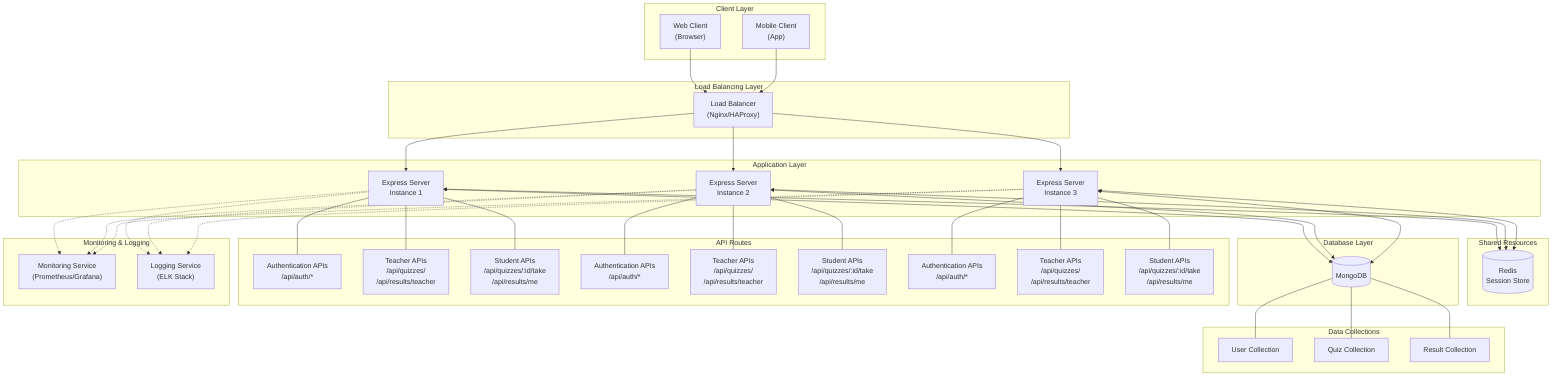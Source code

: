 flowchart TD
    subgraph "Client Layer"
        WebClient["Web Client\n(Browser)"]
        MobileClient["Mobile Client\n(App)"]
    end

    subgraph "Load Balancing Layer"
        LB["Load Balancer\n(Nginx/HAProxy)"]
        WebClient --> LB
        MobileClient --> LB
    end

    subgraph "Application Layer"
        LB --> Server1["Express Server\nInstance 1"]
        LB --> Server2["Express Server\nInstance 2"]
        LB --> Server3["Express Server\nInstance 3"]
    end

    subgraph "Shared Resources"
        SessionStore[(Redis\nSession Store)]
        Server1 <--> SessionStore
        Server2 <--> SessionStore
        Server3 <--> SessionStore
    end

    subgraph "Database Layer"
        MongoDB[(MongoDB)]
        Server1 <--> MongoDB
        Server2 <--> MongoDB
        Server3 <--> MongoDB
    end

    subgraph "API Routes"
        Server1 --- Auth["Authentication APIs\n/api/auth/*"]
        Server1 --- TeacherAPI["Teacher APIs\n/api/quizzes/\n/api/results/teacher"]
        Server1 --- StudentAPI["Student APIs\n/api/quizzes/:id/take\n/api/results/me"]
        
        Server2 --- Auth2["Authentication APIs\n/api/auth/*"]
        Server2 --- TeacherAPI2["Teacher APIs\n/api/quizzes/\n/api/results/teacher"]
        Server2 --- StudentAPI2["Student APIs\n/api/quizzes/:id/take\n/api/results/me"]
        
        Server3 --- Auth3["Authentication APIs\n/api/auth/*"]
        Server3 --- TeacherAPI3["Teacher APIs\n/api/quizzes/\n/api/results/teacher"]
        Server3 --- StudentAPI3["Student APIs\n/api/quizzes/:id/take\n/api/results/me"]
    end

    subgraph "Data Collections"
        MongoDB --- UserCollection["User Collection"]
        MongoDB --- QuizCollection["Quiz Collection"]
        MongoDB --- ResultCollection["Result Collection"]
    end

    subgraph "Monitoring & Logging"
        Monitoring["Monitoring Service\n(Prometheus/Grafana)"]
        Logging["Logging Service\n(ELK Stack)"]
        Server1 -.-> Monitoring
        Server2 -.-> Monitoring
        Server3 -.-> Monitoring
        Server1 -.-> Logging
        Server2 -.-> Logging
        Server3 -.-> Logging
    end